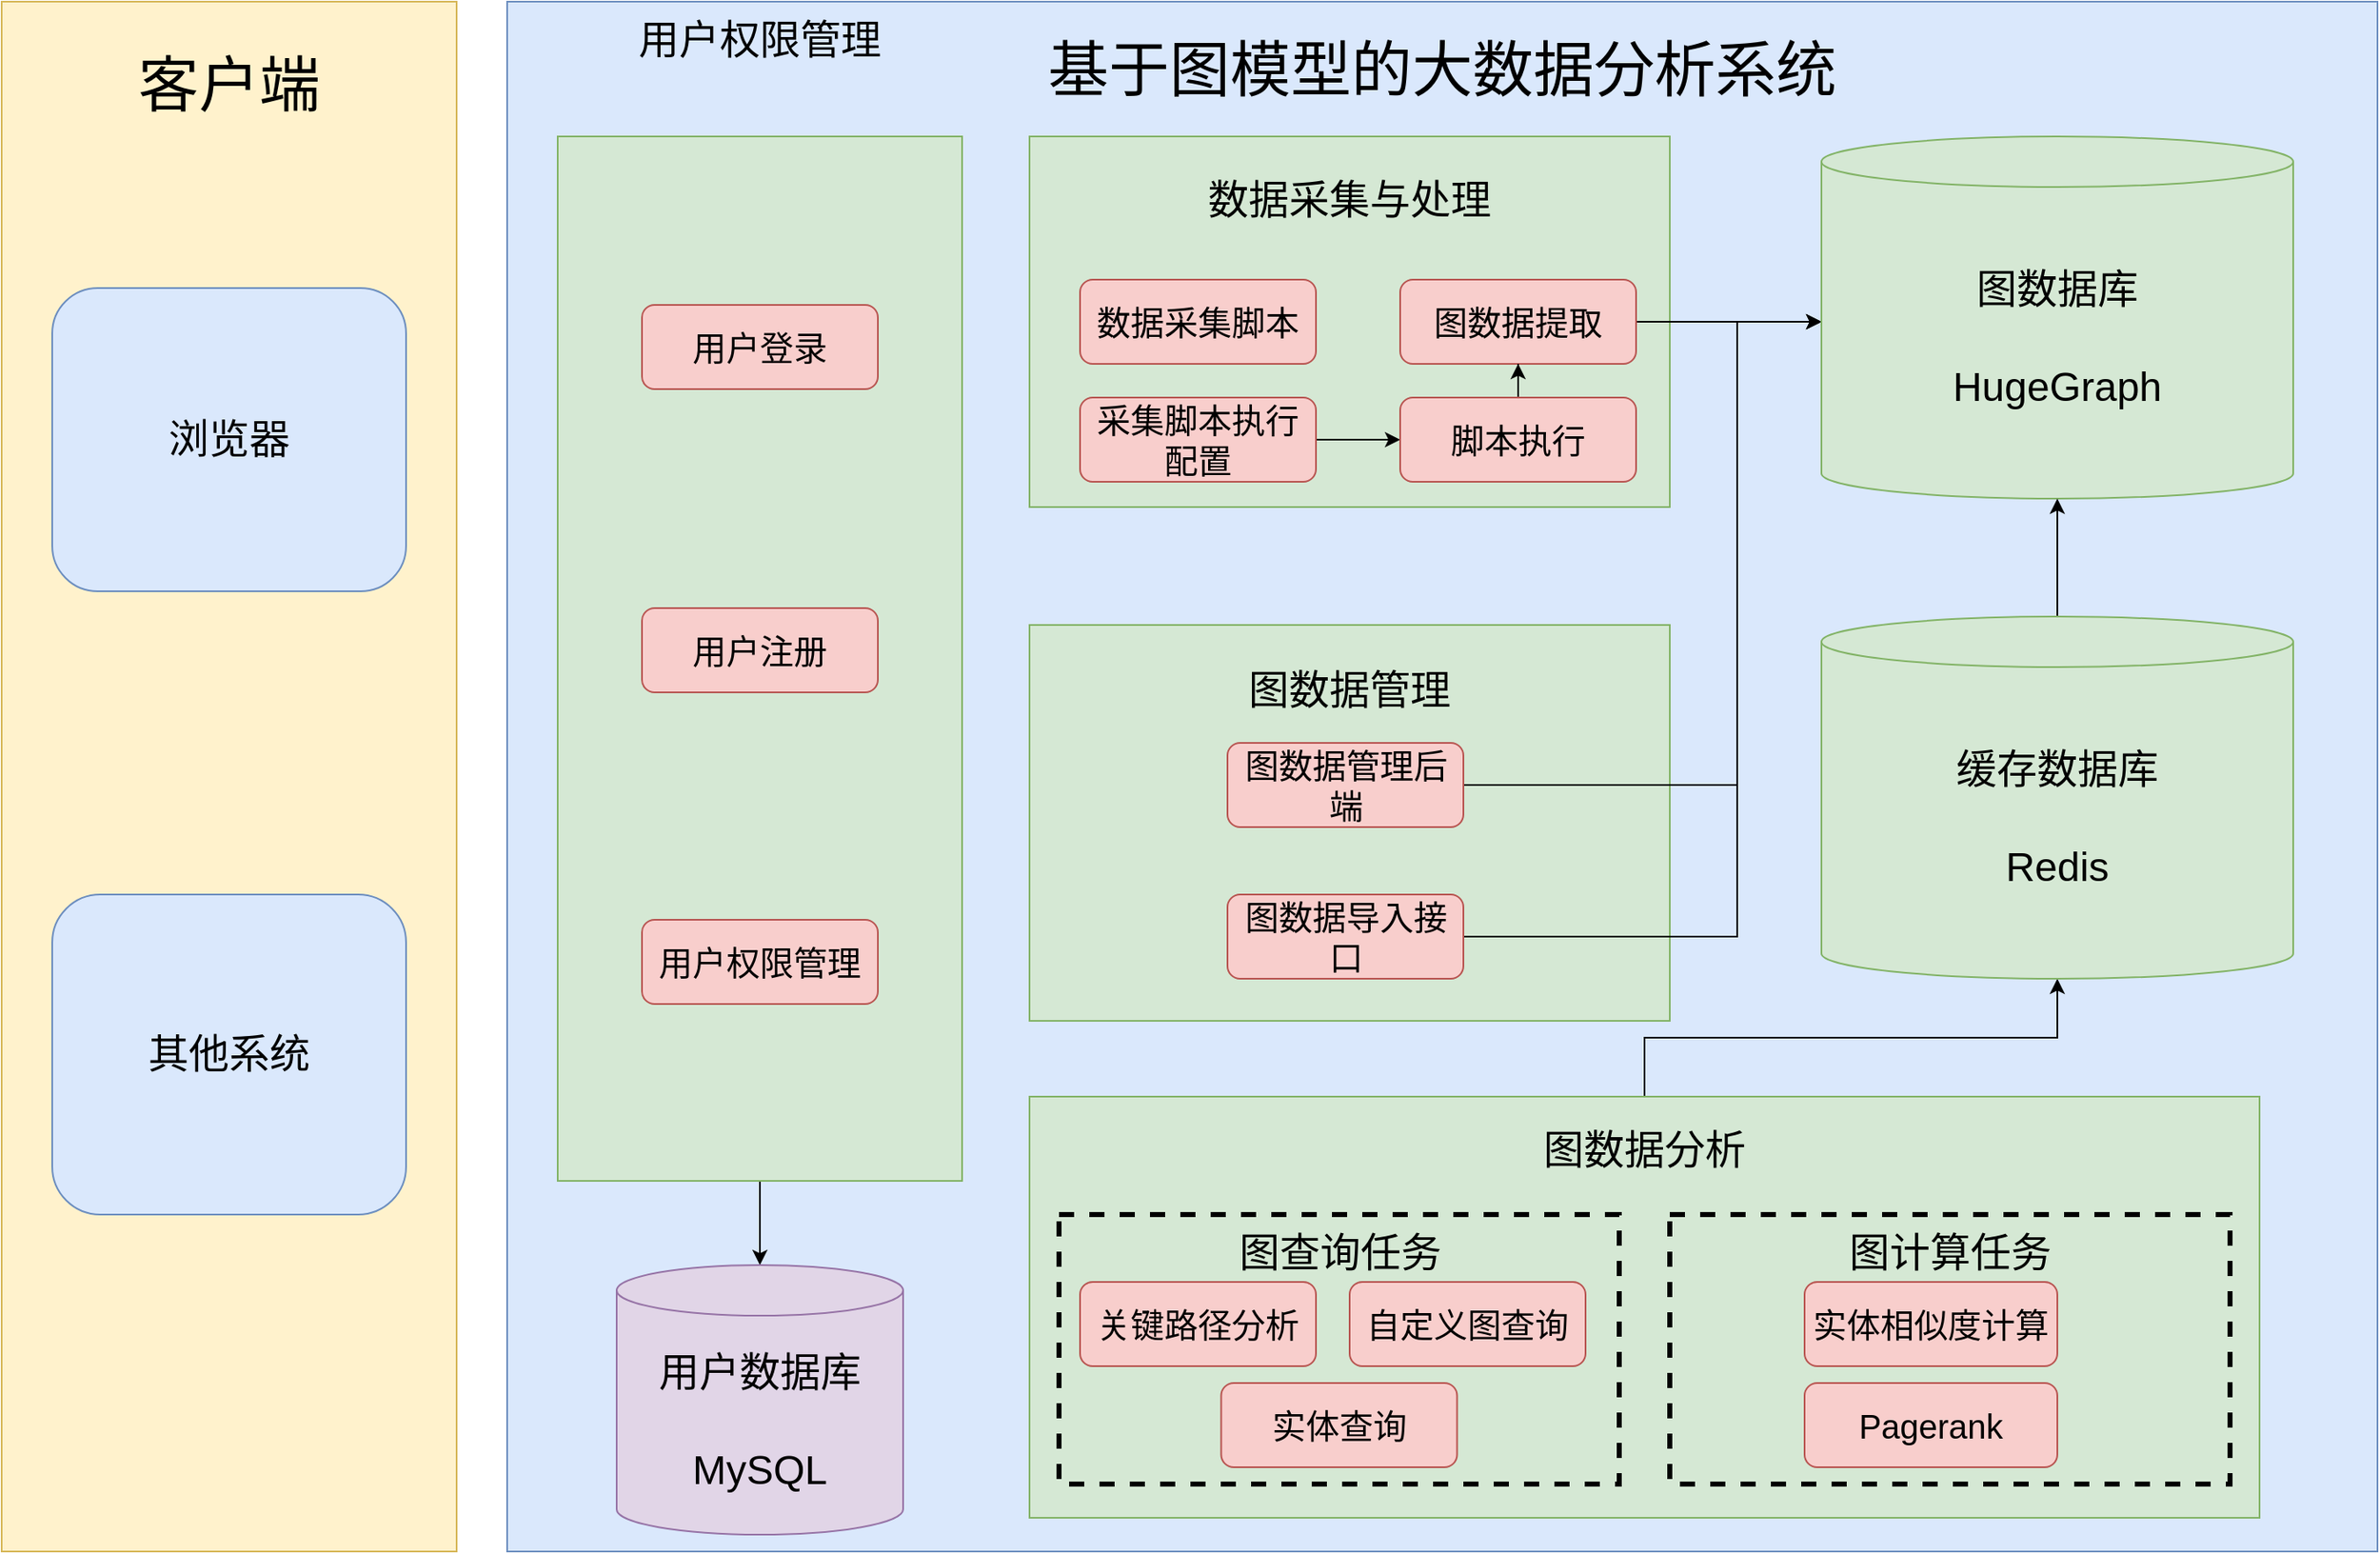 <mxfile version="21.7.2" type="github">
  <diagram name="第 1 页" id="vgD5ARSbaM8UixqlWzuH">
    <mxGraphModel dx="1820" dy="954" grid="1" gridSize="10" guides="1" tooltips="1" connect="1" arrows="1" fold="1" page="1" pageScale="1" pageWidth="827" pageHeight="1169" math="0" shadow="0">
      <root>
        <mxCell id="0" />
        <mxCell id="1" parent="0" />
        <mxCell id="M6g0nOuOq8iYQuEYcsVi-57" value="&lt;font face=&quot;宋体&quot; style=&quot;font-size: 36px;&quot;&gt;客户端&lt;br&gt;&lt;br&gt;&lt;br&gt;&lt;br&gt;&lt;br&gt;&lt;br&gt;&lt;br&gt;&lt;br&gt;&lt;br&gt;&lt;br&gt;&lt;br&gt;&lt;br&gt;&lt;br&gt;&lt;br&gt;&lt;br&gt;&lt;br&gt;&lt;br&gt;&lt;br&gt;&lt;br&gt;&lt;br&gt;&lt;/font&gt;" style="rounded=0;whiteSpace=wrap;html=1;fillColor=#fff2cc;strokeColor=#d6b656;" vertex="1" parent="1">
          <mxGeometry x="70" y="40" width="270" height="920" as="geometry" />
        </mxCell>
        <mxCell id="M6g0nOuOq8iYQuEYcsVi-1" value="&lt;font style=&quot;font-size: 36px;&quot;&gt;&lt;span style=&quot;font-family: 宋体;&quot;&gt;基于图模型的大数据分析系统&lt;br&gt;&lt;br&gt;&lt;br&gt;&lt;br&gt;&lt;br&gt;&lt;br&gt;&lt;br&gt;&lt;br&gt;&lt;br&gt;&lt;br&gt;&lt;br&gt;&lt;br&gt;&lt;br&gt;&lt;br&gt;&lt;br&gt;&lt;br&gt;&lt;br&gt;&lt;br&gt;&lt;br&gt;&lt;br&gt;&lt;/span&gt;&lt;/font&gt;" style="rounded=0;whiteSpace=wrap;html=1;fillColor=#dae8fc;strokeColor=#6c8ebf;arcSize=15;" vertex="1" parent="1">
          <mxGeometry x="370" y="40" width="1110" height="920" as="geometry" />
        </mxCell>
        <mxCell id="M6g0nOuOq8iYQuEYcsVi-2" value="&lt;font style=&quot;&quot;&gt;&lt;font style=&quot;font-size: 24px;&quot;&gt;数据采集与处理&lt;br&gt;&lt;br&gt;&lt;br&gt;&lt;br&gt;&lt;br&gt;&lt;/font&gt;&lt;br&gt;&lt;br&gt;&lt;/font&gt;" style="rounded=0;whiteSpace=wrap;html=1;fillColor=#d5e8d4;strokeColor=#82b366;" vertex="1" parent="1">
          <mxGeometry x="680" y="120" width="380" height="220" as="geometry" />
        </mxCell>
        <mxCell id="M6g0nOuOq8iYQuEYcsVi-4" value="&lt;font style=&quot;font-size: 20px;&quot;&gt;数据采集脚本&lt;/font&gt;" style="rounded=1;whiteSpace=wrap;html=1;fillColor=#f8cecc;strokeColor=#b85450;fontSize=20;" vertex="1" parent="1">
          <mxGeometry x="710" y="205" width="140" height="50" as="geometry" />
        </mxCell>
        <mxCell id="M6g0nOuOq8iYQuEYcsVi-110" style="edgeStyle=orthogonalEdgeStyle;rounded=0;orthogonalLoop=1;jettySize=auto;html=1;exitX=0.5;exitY=0;exitDx=0;exitDy=0;entryX=0.5;entryY=1;entryDx=0;entryDy=0;entryPerimeter=0;" edge="1" parent="1" source="M6g0nOuOq8iYQuEYcsVi-6" target="M6g0nOuOq8iYQuEYcsVi-108">
          <mxGeometry relative="1" as="geometry" />
        </mxCell>
        <mxCell id="M6g0nOuOq8iYQuEYcsVi-6" value="&lt;font style=&quot;&quot;&gt;&lt;font style=&quot;font-size: 24px;&quot;&gt;图数据分析&lt;br&gt;&lt;br&gt;&lt;br&gt;&lt;br&gt;&lt;br&gt;&lt;br&gt;&lt;br&gt;&lt;/font&gt;&lt;br&gt;&lt;/font&gt;" style="rounded=0;whiteSpace=wrap;html=1;fillColor=#d5e8d4;strokeColor=#82b366;" vertex="1" parent="1">
          <mxGeometry x="680" y="690" width="730" height="250" as="geometry" />
        </mxCell>
        <mxCell id="M6g0nOuOq8iYQuEYcsVi-10" value="&lt;font style=&quot;&quot;&gt;&lt;font style=&quot;font-size: 24px;&quot;&gt;图数据管理&lt;br&gt;&lt;/font&gt;&lt;br&gt;&lt;br&gt;&lt;br&gt;&lt;br&gt;&lt;br&gt;&lt;br&gt;&lt;br&gt;&lt;br&gt;&lt;br&gt;&lt;br&gt;&lt;br&gt;&lt;/font&gt;" style="rounded=0;whiteSpace=wrap;html=1;fillColor=#d5e8d4;strokeColor=#82b366;" vertex="1" parent="1">
          <mxGeometry x="680" y="410" width="380" height="235" as="geometry" />
        </mxCell>
        <mxCell id="M6g0nOuOq8iYQuEYcsVi-92" style="edgeStyle=orthogonalEdgeStyle;rounded=0;orthogonalLoop=1;jettySize=auto;html=1;exitX=1;exitY=0.5;exitDx=0;exitDy=0;entryX=0;entryY=0.5;entryDx=0;entryDy=0;" edge="1" parent="1" source="M6g0nOuOq8iYQuEYcsVi-12">
          <mxGeometry relative="1" as="geometry">
            <mxPoint x="1150" y="230" as="targetPoint" />
          </mxGeometry>
        </mxCell>
        <mxCell id="M6g0nOuOq8iYQuEYcsVi-12" value="图数据提取" style="rounded=1;whiteSpace=wrap;html=1;fillColor=#f8cecc;strokeColor=#b85450;fontSize=20;" vertex="1" parent="1">
          <mxGeometry x="900" y="205" width="140" height="50" as="geometry" />
        </mxCell>
        <mxCell id="M6g0nOuOq8iYQuEYcsVi-20" value="&lt;font style=&quot;font-size: 20px;&quot;&gt;实体查询&lt;/font&gt;" style="rounded=1;whiteSpace=wrap;html=1;fillColor=#f8cecc;strokeColor=#b85450;fontSize=20;" vertex="1" parent="1">
          <mxGeometry x="720" y="800" width="140" height="50" as="geometry" />
        </mxCell>
        <mxCell id="M6g0nOuOq8iYQuEYcsVi-93" style="edgeStyle=orthogonalEdgeStyle;rounded=0;orthogonalLoop=1;jettySize=auto;html=1;exitX=1;exitY=0.5;exitDx=0;exitDy=0;entryX=0;entryY=0.5;entryDx=0;entryDy=0;" edge="1" parent="1" source="M6g0nOuOq8iYQuEYcsVi-25">
          <mxGeometry relative="1" as="geometry">
            <mxPoint x="1150" y="230" as="targetPoint" />
            <Array as="points">
              <mxPoint x="1100" y="505" />
              <mxPoint x="1100" y="230" />
            </Array>
          </mxGeometry>
        </mxCell>
        <mxCell id="M6g0nOuOq8iYQuEYcsVi-25" value="&lt;font style=&quot;font-size: 20px;&quot;&gt;图数据管理后端&lt;/font&gt;" style="rounded=1;whiteSpace=wrap;html=1;fillColor=#f8cecc;strokeColor=#b85450;fontSize=20;" vertex="1" parent="1">
          <mxGeometry x="797.5" y="480" width="140" height="50" as="geometry" />
        </mxCell>
        <mxCell id="M6g0nOuOq8iYQuEYcsVi-54" value="" style="edgeStyle=orthogonalEdgeStyle;rounded=0;orthogonalLoop=1;jettySize=auto;html=1;" edge="1" parent="1" source="M6g0nOuOq8iYQuEYcsVi-43" target="M6g0nOuOq8iYQuEYcsVi-53">
          <mxGeometry relative="1" as="geometry" />
        </mxCell>
        <mxCell id="M6g0nOuOq8iYQuEYcsVi-43" value="&lt;font style=&quot;font-size: 20px;&quot;&gt;采集脚本执行配置&lt;/font&gt;" style="rounded=1;whiteSpace=wrap;html=1;fillColor=#f8cecc;strokeColor=#b85450;fontSize=20;" vertex="1" parent="1">
          <mxGeometry x="710" y="275" width="140" height="50" as="geometry" />
        </mxCell>
        <mxCell id="M6g0nOuOq8iYQuEYcsVi-45" value="&lt;font style=&quot;font-size: 24px;&quot;&gt;浏览器&lt;br&gt;&lt;/font&gt;" style="rounded=1;whiteSpace=wrap;html=1;fillColor=#dae8fc;strokeColor=#6c8ebf;" vertex="1" parent="1">
          <mxGeometry x="100" y="210" width="210" height="180" as="geometry" />
        </mxCell>
        <mxCell id="M6g0nOuOq8iYQuEYcsVi-47" value="&lt;font style=&quot;font-size: 24px;&quot;&gt;其他系统&lt;br&gt;&lt;/font&gt;" style="rounded=1;whiteSpace=wrap;html=1;fillColor=#dae8fc;strokeColor=#6c8ebf;" vertex="1" parent="1">
          <mxGeometry x="100" y="570" width="210" height="190" as="geometry" />
        </mxCell>
        <mxCell id="M6g0nOuOq8iYQuEYcsVi-55" value="" style="edgeStyle=orthogonalEdgeStyle;rounded=0;orthogonalLoop=1;jettySize=auto;html=1;" edge="1" parent="1" source="M6g0nOuOq8iYQuEYcsVi-53" target="M6g0nOuOq8iYQuEYcsVi-12">
          <mxGeometry relative="1" as="geometry" />
        </mxCell>
        <mxCell id="M6g0nOuOq8iYQuEYcsVi-53" value="脚本执行" style="rounded=1;whiteSpace=wrap;html=1;fillColor=#f8cecc;strokeColor=#b85450;fontSize=20;" vertex="1" parent="1">
          <mxGeometry x="900" y="275" width="140" height="50" as="geometry" />
        </mxCell>
        <mxCell id="M6g0nOuOq8iYQuEYcsVi-95" style="edgeStyle=orthogonalEdgeStyle;rounded=0;orthogonalLoop=1;jettySize=auto;html=1;exitX=1;exitY=0.5;exitDx=0;exitDy=0;entryX=0;entryY=0.5;entryDx=0;entryDy=0;" edge="1" parent="1" source="M6g0nOuOq8iYQuEYcsVi-28">
          <mxGeometry relative="1" as="geometry">
            <mxPoint x="1150" y="230" as="targetPoint" />
            <Array as="points">
              <mxPoint x="1100" y="595" />
              <mxPoint x="1100" y="230" />
            </Array>
          </mxGeometry>
        </mxCell>
        <mxCell id="M6g0nOuOq8iYQuEYcsVi-28" value="&lt;font style=&quot;font-size: 20px;&quot;&gt;图数据导入接口&lt;/font&gt;" style="rounded=1;whiteSpace=wrap;html=1;fillColor=#f8cecc;strokeColor=#b85450;fontSize=20;" vertex="1" parent="1">
          <mxGeometry x="797.5" y="570" width="140" height="50" as="geometry" />
        </mxCell>
        <mxCell id="M6g0nOuOq8iYQuEYcsVi-75" value="&lt;font style=&quot;font-size: 24px;&quot;&gt;图查询任务&lt;br&gt;&lt;br&gt;&lt;br&gt;&lt;br&gt;&lt;br&gt;&lt;/font&gt;" style="rounded=0;whiteSpace=wrap;html=1;dashed=1;strokeWidth=3;glass=0;fillColor=#d5e8d4;strokeColor=#000000;" vertex="1" parent="1">
          <mxGeometry x="697.5" y="760" width="332.5" height="160" as="geometry" />
        </mxCell>
        <mxCell id="M6g0nOuOq8iYQuEYcsVi-73" value="关键路径分析" style="rounded=1;whiteSpace=wrap;html=1;fillColor=#f8cecc;strokeColor=#b85450;fontSize=20;" vertex="1" parent="1">
          <mxGeometry x="710" y="800" width="140" height="50" as="geometry" />
        </mxCell>
        <mxCell id="M6g0nOuOq8iYQuEYcsVi-76" value="&lt;font style=&quot;font-size: 20px;&quot;&gt;自定义图查询&lt;/font&gt;" style="rounded=1;whiteSpace=wrap;html=1;fillColor=#f8cecc;strokeColor=#b85450;fontSize=20;" vertex="1" parent="1">
          <mxGeometry x="870" y="800" width="140" height="50" as="geometry" />
        </mxCell>
        <mxCell id="M6g0nOuOq8iYQuEYcsVi-77" value="&lt;font style=&quot;font-size: 20px;&quot;&gt;实体查询&lt;/font&gt;" style="rounded=1;whiteSpace=wrap;html=1;fillColor=#f8cecc;strokeColor=#b85450;fontSize=20;" vertex="1" parent="1">
          <mxGeometry x="793.75" y="860" width="140" height="50" as="geometry" />
        </mxCell>
        <mxCell id="M6g0nOuOq8iYQuEYcsVi-89" value="&lt;font style=&quot;font-size: 24px;&quot;&gt;图计算任务&lt;br&gt;&lt;br&gt;&lt;br&gt;&lt;br&gt;&lt;br&gt;&lt;/font&gt;" style="rounded=0;whiteSpace=wrap;html=1;dashed=1;strokeWidth=3;glass=0;fillColor=#d5e8d4;strokeColor=#000000;" vertex="1" parent="1">
          <mxGeometry x="1060" y="760" width="332.5" height="160" as="geometry" />
        </mxCell>
        <mxCell id="M6g0nOuOq8iYQuEYcsVi-84" value="&lt;font style=&quot;font-size: 20px;&quot;&gt;Pagerank&lt;/font&gt;" style="rounded=1;whiteSpace=wrap;html=1;fillColor=#f8cecc;strokeColor=#b85450;fontSize=20;" vertex="1" parent="1">
          <mxGeometry x="1140" y="860" width="150" height="50" as="geometry" />
        </mxCell>
        <mxCell id="M6g0nOuOq8iYQuEYcsVi-85" value="实体相似度计算" style="rounded=1;whiteSpace=wrap;html=1;fillColor=#f8cecc;strokeColor=#b85450;fontSize=20;" vertex="1" parent="1">
          <mxGeometry x="1140" y="800" width="150" height="50" as="geometry" />
        </mxCell>
        <mxCell id="M6g0nOuOq8iYQuEYcsVi-123" style="edgeStyle=orthogonalEdgeStyle;rounded=0;orthogonalLoop=1;jettySize=auto;html=1;exitX=0.5;exitY=1;exitDx=0;exitDy=0;" edge="1" parent="1" source="M6g0nOuOq8iYQuEYcsVi-101" target="M6g0nOuOq8iYQuEYcsVi-112">
          <mxGeometry relative="1" as="geometry" />
        </mxCell>
        <mxCell id="M6g0nOuOq8iYQuEYcsVi-101" value="&lt;font style=&quot;&quot;&gt;&lt;font style=&quot;font-size: 24px;&quot;&gt;用户权限管理&lt;br&gt;&lt;br&gt;&lt;br&gt;&lt;br&gt;&lt;br&gt;&lt;br&gt;&lt;br&gt;&lt;br&gt;&lt;br&gt;&lt;br&gt;&lt;br&gt;&lt;br&gt;&lt;br&gt;&lt;br&gt;&lt;br&gt;&lt;br&gt;&lt;br&gt;&lt;br&gt;&lt;br&gt;&lt;br&gt;&lt;br&gt;&lt;br&gt;&lt;br&gt;&lt;br&gt;&lt;br&gt;&lt;br&gt;&lt;/font&gt;&lt;br&gt;&lt;/font&gt;" style="rounded=0;whiteSpace=wrap;html=1;fillColor=#d5e8d4;strokeColor=#82b366;" vertex="1" parent="1">
          <mxGeometry x="400" y="120" width="240" height="620" as="geometry" />
        </mxCell>
        <mxCell id="M6g0nOuOq8iYQuEYcsVi-104" value="用户登录" style="rounded=1;whiteSpace=wrap;html=1;fillColor=#f8cecc;strokeColor=#b85450;fontSize=20;" vertex="1" parent="1">
          <mxGeometry x="450" y="220" width="140" height="50" as="geometry" />
        </mxCell>
        <mxCell id="M6g0nOuOq8iYQuEYcsVi-105" value="用户注册" style="rounded=1;whiteSpace=wrap;html=1;fillColor=#f8cecc;strokeColor=#b85450;fontSize=20;" vertex="1" parent="1">
          <mxGeometry x="450" y="400" width="140" height="50" as="geometry" />
        </mxCell>
        <mxCell id="M6g0nOuOq8iYQuEYcsVi-107" value="&lt;font style=&quot;border-color: var(--border-color); font-size: 24px;&quot;&gt;图数据库&lt;br style=&quot;border-color: var(--border-color);&quot;&gt;&lt;br style=&quot;border-color: var(--border-color);&quot;&gt;&lt;/font&gt;&lt;font style=&quot;border-color: var(--border-color); font-size: 24px;&quot;&gt;HugeGraph&lt;/font&gt;" style="shape=cylinder3;whiteSpace=wrap;html=1;boundedLbl=1;backgroundOutline=1;size=15;fillColor=#d5e8d4;strokeColor=#82b366;" vertex="1" parent="1">
          <mxGeometry x="1150" y="120" width="280" height="215" as="geometry" />
        </mxCell>
        <mxCell id="M6g0nOuOq8iYQuEYcsVi-111" style="edgeStyle=orthogonalEdgeStyle;rounded=0;orthogonalLoop=1;jettySize=auto;html=1;exitX=0.5;exitY=0;exitDx=0;exitDy=0;exitPerimeter=0;entryX=0.5;entryY=1;entryDx=0;entryDy=0;entryPerimeter=0;" edge="1" parent="1" source="M6g0nOuOq8iYQuEYcsVi-108" target="M6g0nOuOq8iYQuEYcsVi-107">
          <mxGeometry relative="1" as="geometry" />
        </mxCell>
        <mxCell id="M6g0nOuOq8iYQuEYcsVi-108" value="&lt;font style=&quot;border-color: var(--border-color); font-size: 24px;&quot;&gt;缓存数据库&lt;br style=&quot;border-color: var(--border-color);&quot;&gt;&lt;br style=&quot;border-color: var(--border-color);&quot;&gt;&lt;/font&gt;&lt;font style=&quot;border-color: var(--border-color); font-size: 24px;&quot;&gt;Redis&lt;/font&gt;" style="shape=cylinder3;whiteSpace=wrap;html=1;boundedLbl=1;backgroundOutline=1;size=15;fillColor=#d5e8d4;strokeColor=#82b366;" vertex="1" parent="1">
          <mxGeometry x="1150" y="405" width="280" height="215" as="geometry" />
        </mxCell>
        <mxCell id="M6g0nOuOq8iYQuEYcsVi-112" value="&lt;span style=&quot;font-size: 24px;&quot;&gt;用户数据库&lt;br&gt;&lt;/span&gt;&lt;font style=&quot;font-size: 24px;&quot;&gt;&lt;br&gt;MySQL&lt;/font&gt;" style="shape=cylinder3;whiteSpace=wrap;html=1;boundedLbl=1;backgroundOutline=1;size=15;fillColor=#e1d5e7;strokeColor=#9673a6;" vertex="1" parent="1">
          <mxGeometry x="435" y="790" width="170" height="160" as="geometry" />
        </mxCell>
        <mxCell id="M6g0nOuOq8iYQuEYcsVi-121" value="用户权限管理" style="rounded=1;whiteSpace=wrap;html=1;fillColor=#f8cecc;strokeColor=#b85450;fontSize=20;" vertex="1" parent="1">
          <mxGeometry x="450" y="585" width="140" height="50" as="geometry" />
        </mxCell>
      </root>
    </mxGraphModel>
  </diagram>
</mxfile>
